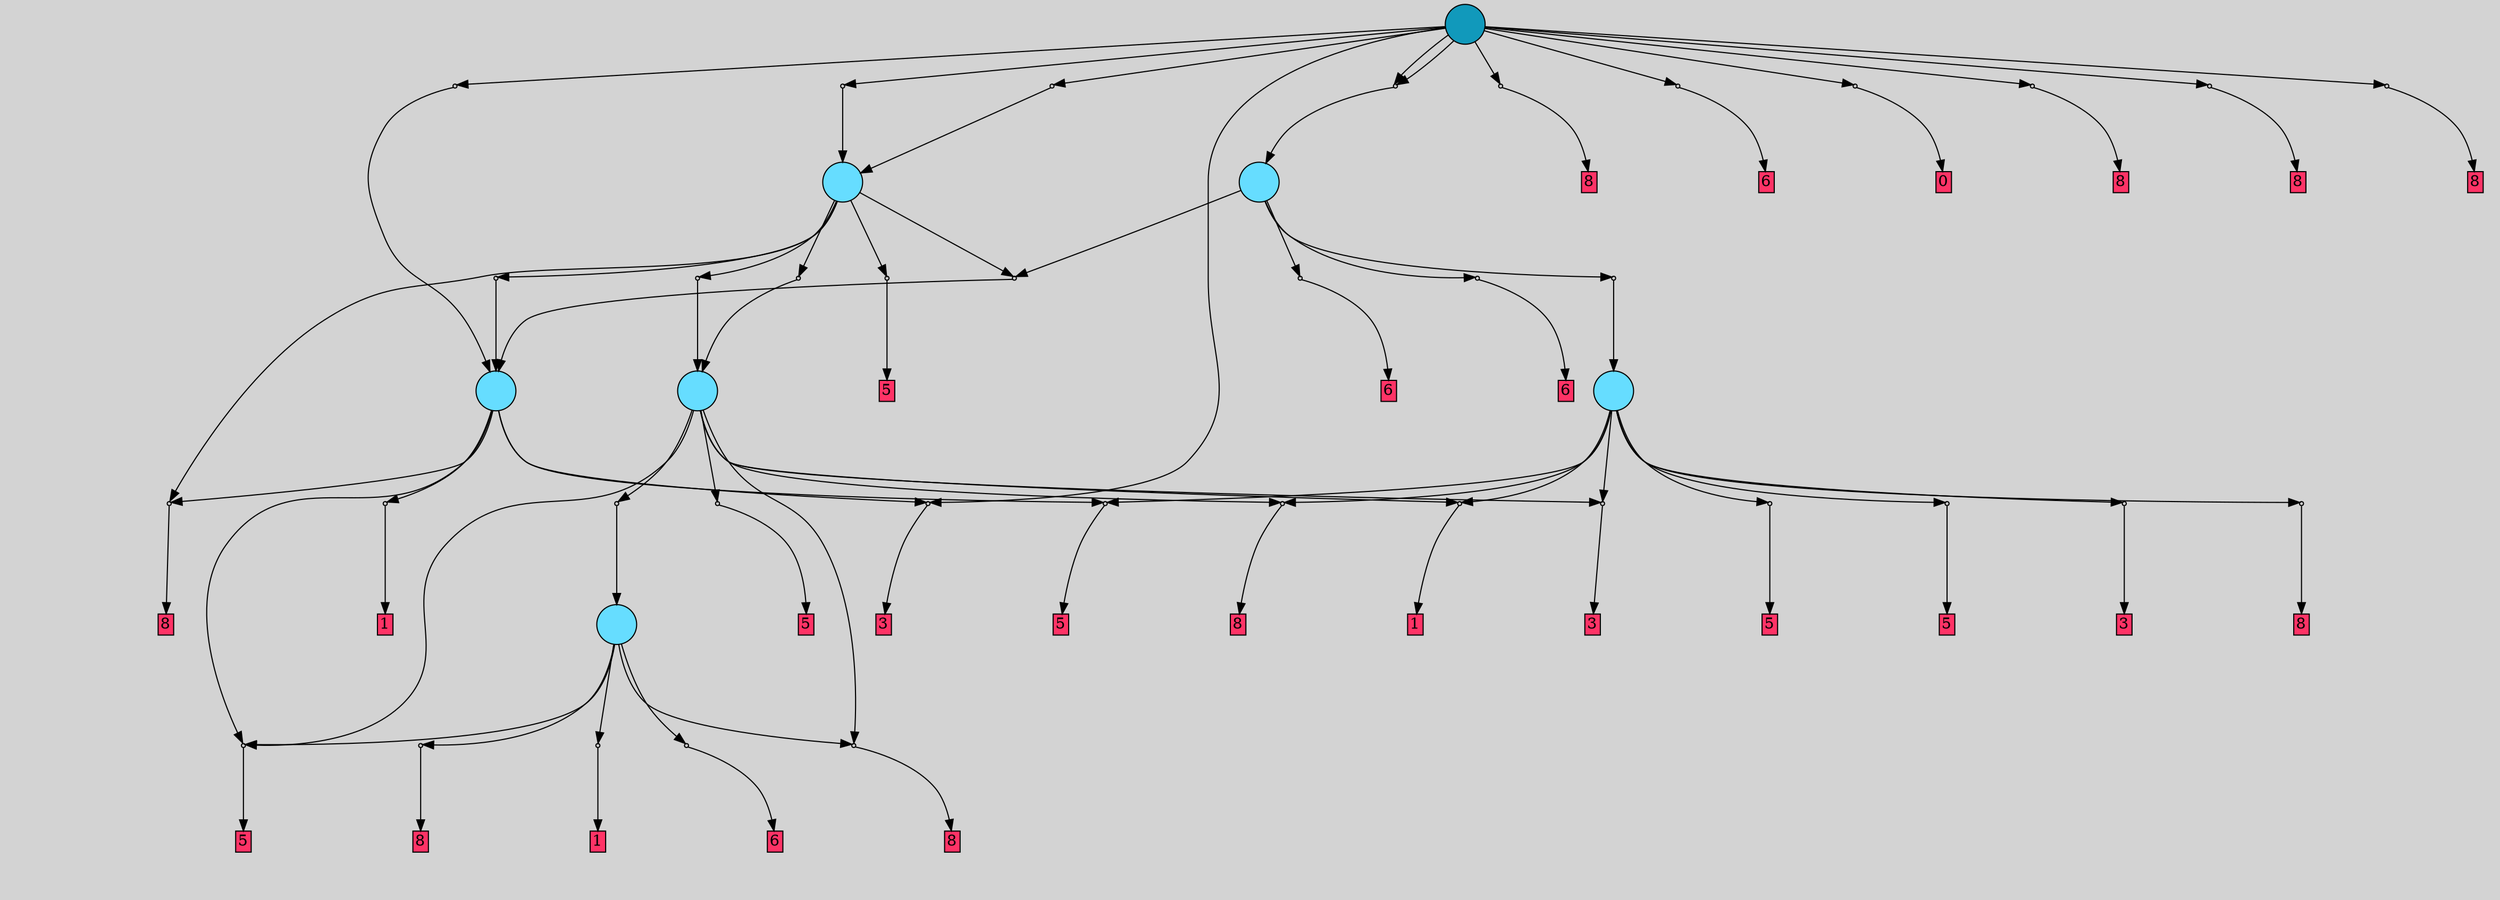 // File exported with GEGELATI v1.3.1
// On the 2024-07-07 01:57:27
// With the MARL::MarlTPGGraphDotExporter
digraph{
	graph[pad = "0.212, 0.055" bgcolor = lightgray]
	node[shape=circle style = filled label = ""]
		T30 [fillcolor="#66ddff"]
		T54 [fillcolor="#66ddff"]
		T55 [fillcolor="#66ddff"]
		T57 [fillcolor="#66ddff"]
		T76 [fillcolor="#66ddff"]
		T87 [fillcolor="#66ddff"]
		T219 [fillcolor="#1199bb"]
		P6681 [fillcolor="#cccccc" shape=point] //
		I6681 [shape=box style=invis label="7|2&2|3#2|1&#92;n1|4&3|4#1|4&#92;n"]
		P6681 -> I6681[style=invis]
		A4769 [fillcolor="#ff3366" shape=box margin=0.03 width=0 height=0 label="8"]
		T30 -> P6681 -> A4769
		P6682 [fillcolor="#cccccc" shape=point] //
		I6682 [shape=box style=invis label="1|4&3|4#1|1&#92;n4|1&2|1#0|7&#92;n"]
		P6682 -> I6682[style=invis]
		A4770 [fillcolor="#ff3366" shape=box margin=0.03 width=0 height=0 label="8"]
		T30 -> P6682 -> A4770
		P6683 [fillcolor="#cccccc" shape=point] //
		I6683 [shape=box style=invis label="5|3&2|3#2|7&#92;n2|2&4|7#2|3&#92;n"]
		P6683 -> I6683[style=invis]
		A4771 [fillcolor="#ff3366" shape=box margin=0.03 width=0 height=0 label="1"]
		T30 -> P6683 -> A4771
		P6684 [fillcolor="#cccccc" shape=point] //
		I6684 [shape=box style=invis label="0|6&0|6#3|3&#92;n2|1&2|3#1|3&#92;n8|3&1|2#2|6&#92;n3|0&2|7#1|5&#92;n2|6&0|5#2|1&#92;n3|2&1|3#1|0&#92;n"]
		P6684 -> I6684[style=invis]
		A4772 [fillcolor="#ff3366" shape=box margin=0.03 width=0 height=0 label="6"]
		T30 -> P6684 -> A4772
		P6685 [fillcolor="#cccccc" shape=point] //
		I6685 [shape=box style=invis label="4|0&2|5#4|4&#92;n5|3&4|3#0|7&#92;n"]
		P6685 -> I6685[style=invis]
		A4773 [fillcolor="#ff3366" shape=box margin=0.03 width=0 height=0 label="5"]
		T30 -> P6685 -> A4773
		P6686 [fillcolor="#cccccc" shape=point] //
		I6686 [shape=box style=invis label="4|6&1|6#3|3&#92;n8|0&2|2#4|5&#92;n3|1&4|3#4|3&#92;n"]
		P6686 -> I6686[style=invis]
		A4774 [fillcolor="#ff3366" shape=box margin=0.03 width=0 height=0 label="3"]
		T54 -> P6686 -> A4774
		P6687 [fillcolor="#cccccc" shape=point] //
		I6687 [shape=box style=invis label="3|4&3|1#0|7&#92;n0|0&2|1#2|5&#92;n0|5&4|7#3|5&#92;n"]
		P6687 -> I6687[style=invis]
		A4775 [fillcolor="#ff3366" shape=box margin=0.03 width=0 height=0 label="8"]
		T54 -> P6687 -> A4775
		P6688 [fillcolor="#cccccc" shape=point] //
		I6688 [shape=box style=invis label="5|3&2|3#0|7&#92;n7|7&1|3#1|2&#92;n4|0&2|5#4|4&#92;n"]
		P6688 -> I6688[style=invis]
		A4776 [fillcolor="#ff3366" shape=box margin=0.03 width=0 height=0 label="5"]
		T54 -> P6688 -> A4776
		T54 -> P6685
		P6689 [fillcolor="#cccccc" shape=point] //
		I6689 [shape=box style=invis label="5|2&4|4#2|3&#92;n6|4&0|7#4|1&#92;n0|3&0|1#2|1&#92;n5|7&1|1#4|0&#92;n0|4&2|3#3|3&#92;n5|7&1|2#2|7&#92;n0|0&2|3#2|7&#92;n0|2&3|0#0|2&#92;n"]
		P6689 -> I6689[style=invis]
		A4777 [fillcolor="#ff3366" shape=box margin=0.03 width=0 height=0 label="1"]
		T54 -> P6689 -> A4777
		P6690 [fillcolor="#cccccc" shape=point] //
		I6690 [shape=box style=invis label="6|7&4|7#0|2&#92;n8|2&4|0#0|2&#92;n4|5&1|5#4|4&#92;n1|4&3|3#3|3&#92;n0|0&0|3#2|1&#92;n0|3&4|1#0|7&#92;n0|7&2|3#3|7&#92;n"]
		P6690 -> I6690[style=invis]
		A4778 [fillcolor="#ff3366" shape=box margin=0.03 width=0 height=0 label="1"]
		T55 -> P6690 -> A4778
		P6691 [fillcolor="#cccccc" shape=point] //
		I6691 [shape=box style=invis label="6|0&4|4#0|3&#92;n6|2&1|7#0|1&#92;n7|4&0|2#4|1&#92;n5|3&1|1#0|5&#92;n4|1&4|1#3|3&#92;n"]
		P6691 -> I6691[style=invis]
		A4779 [fillcolor="#ff3366" shape=box margin=0.03 width=0 height=0 label="3"]
		T55 -> P6691 -> A4779
		P6692 [fillcolor="#cccccc" shape=point] //
		I6692 [shape=box style=invis label="3|0&2|0#4|5&#92;n"]
		P6692 -> I6692[style=invis]
		A4780 [fillcolor="#ff3366" shape=box margin=0.03 width=0 height=0 label="8"]
		T55 -> P6692 -> A4780
		P6693 [fillcolor="#cccccc" shape=point] //
		I6693 [shape=box style=invis label="0|3&2|3#4|7&#92;n4|0&2|5#4|4&#92;n"]
		P6693 -> I6693[style=invis]
		A4781 [fillcolor="#ff3366" shape=box margin=0.03 width=0 height=0 label="5"]
		T55 -> P6693 -> A4781
		T55 -> P6688
		P6694 [fillcolor="#cccccc" shape=point] //
		I6694 [shape=box style=invis label="5|3&4|3#0|7&#92;n4|0&2|5#4|4&#92;n3|5&0|5#0|1&#92;n"]
		P6694 -> I6694[style=invis]
		A4782 [fillcolor="#ff3366" shape=box margin=0.03 width=0 height=0 label="5"]
		T55 -> P6694 -> A4782
		P6695 [fillcolor="#cccccc" shape=point] //
		I6695 [shape=box style=invis label="0|0&0|0#4|1&#92;n4|6&1|0#1|5&#92;n3|5&3|0#3|7&#92;n"]
		P6695 -> I6695[style=invis]
		A4783 [fillcolor="#ff3366" shape=box margin=0.03 width=0 height=0 label="3"]
		T55 -> P6695 -> A4783
		P6696 [fillcolor="#cccccc" shape=point] //
		I6696 [shape=box style=invis label="7|0&2|6#4|3&#92;n3|7&4|5#1|7&#92;n4|7&1|7#1|5&#92;n"]
		P6696 -> I6696[style=invis]
		A4784 [fillcolor="#ff3366" shape=box margin=0.03 width=0 height=0 label="8"]
		T55 -> P6696 -> A4784
		T57 -> P6690
		T57 -> P6691
		T57 -> P6692
		P6697 [fillcolor="#cccccc" shape=point] //
		I6697 [shape=box style=invis label="4|0&2|5#4|4&#92;n0|3&2|3#0|7&#92;n"]
		P6697 -> I6697[style=invis]
		A4785 [fillcolor="#ff3366" shape=box margin=0.03 width=0 height=0 label="5"]
		T57 -> P6697 -> A4785
		T57 -> P6685
		T57 -> P6682
		P6698 [fillcolor="#cccccc" shape=point] //
		I6698 [shape=box style=invis label="1|0&2|4#3|7&#92;n0|5&4|5#1|4&#92;n4|6&0|7#1|4&#92;n8|5&4|0#2|3&#92;n1|7&1|6#4|5&#92;n3|0&0|0#2|0&#92;n3|1&1|7#3|7&#92;n3|6&4|1#0|4&#92;n2|0&0|3#0|6&#92;n"]
		P6698 -> I6698[style=invis]
		T57 -> P6698 -> T30
		P6699 [fillcolor="#cccccc" shape=point] //
		I6699 [shape=box style=invis label="3|0&1|7#4|5&#92;n0|6&3|1#1|4&#92;n5|4&1|7#3|7&#92;n0|3&0|6#1|3&#92;n2|1&2|3#4|3&#92;n"]
		P6699 -> I6699[style=invis]
		A4786 [fillcolor="#ff3366" shape=box margin=0.03 width=0 height=0 label="6"]
		T76 -> P6699 -> A4786
		P6700 [fillcolor="#cccccc" shape=point] //
		I6700 [shape=box style=invis label="0|4&2|0#3|3&#92;n4|4&2|2#2|4&#92;n6|3&0|7#3|3&#92;n8|3&2|6#2|1&#92;n7|5&0|6#3|2&#92;n5|2&1|2#2|1&#92;n5|2&4|1#2|3&#92;n1|7&4|3#4|1&#92;n"]
		P6700 -> I6700[style=invis]
		T76 -> P6700 -> T55
		P6701 [fillcolor="#cccccc" shape=point] //
		I6701 [shape=box style=invis label="0|1&0|6#3|3&#92;n3|0&1|7#1|5&#92;n8|3&1|2#2|6&#92;n2|1&2|3#1|3&#92;n3|2&1|3#1|0&#92;n0|6&3|1#1|4&#92;n"]
		P6701 -> I6701[style=invis]
		A4787 [fillcolor="#ff3366" shape=box margin=0.03 width=0 height=0 label="6"]
		T76 -> P6701 -> A4787
		P6702 [fillcolor="#cccccc" shape=point] //
		I6702 [shape=box style=invis label="4|5&2|7#1|4&#92;n8|6&1|5#1|0&#92;n4|0&1|1#1|1&#92;n"]
		P6702 -> I6702[style=invis]
		T76 -> P6702 -> T54
		P6703 [fillcolor="#cccccc" shape=point] //
		I6703 [shape=box style=invis label="4|7&3|7#3|6&#92;n"]
		P6703 -> I6703[style=invis]
		A4788 [fillcolor="#ff3366" shape=box margin=0.03 width=0 height=0 label="5"]
		T87 -> P6703 -> A4788
		T87 -> P6687
		P6704 [fillcolor="#cccccc" shape=point] //
		I6704 [shape=box style=invis label="7|1&2|4#3|2&#92;n4|0&1|1#1|1&#92;n8|6&1|5#1|0&#92;n4|4&2|7#1|4&#92;n"]
		P6704 -> I6704[style=invis]
		T87 -> P6704 -> T54
		T87 -> P6702
		P6705 [fillcolor="#cccccc" shape=point] //
		I6705 [shape=box style=invis label="7|0&4|4#2|3&#92;n1|7&2|4#3|1&#92;n"]
		P6705 -> I6705[style=invis]
		T87 -> P6705 -> T57
		P6706 [fillcolor="#cccccc" shape=point] //
		I6706 [shape=box style=invis label="1|6&2|4#3|1&#92;n7|0&4|4#2|3&#92;n"]
		P6706 -> I6706[style=invis]
		T87 -> P6706 -> T57
		P6707 [fillcolor="#cccccc" shape=point] //
		I6707 [shape=box style=invis label="8|5&2|6#3|4&#92;n8|6&1|5#1|0&#92;n4|0&4|1#4|1&#92;n"]
		P6707 -> I6707[style=invis]
		T219 -> P6707 -> T54
		T219 -> P6686
		P6708 [fillcolor="#cccccc" shape=point] //
		I6708 [shape=box style=invis label="6|3&1|1#0|5&#92;n"]
		P6708 -> I6708[style=invis]
		A4789 [fillcolor="#ff3366" shape=box margin=0.03 width=0 height=0 label="8"]
		T219 -> P6708 -> A4789
		P6709 [fillcolor="#cccccc" shape=point] //
		I6709 [shape=box style=invis label="3|2&1|6#1|0&#92;n7|6&1|6#4|2&#92;n4|6&3|1#3|0&#92;n3|0&1|7#1|6&#92;n0|3&0|7#3|3&#92;n4|1&0|3#1|7&#92;n"]
		P6709 -> I6709[style=invis]
		A4790 [fillcolor="#ff3366" shape=box margin=0.03 width=0 height=0 label="6"]
		T219 -> P6709 -> A4790
		P6710 [fillcolor="#cccccc" shape=point] //
		I6710 [shape=box style=invis label="0|0&4|0#3|5&#92;n1|5&3|1#4|3&#92;n3|4&0|0#3|2&#92;n0|6&2|1#2|5&#92;n"]
		P6710 -> I6710[style=invis]
		A4791 [fillcolor="#ff3366" shape=box margin=0.03 width=0 height=0 label="0"]
		T219 -> P6710 -> A4791
		P6711 [fillcolor="#cccccc" shape=point] //
		I6711 [shape=box style=invis label="0|6&0|5#1|3&#92;n0|0&0|6#3|1&#92;n"]
		P6711 -> I6711[style=invis]
		A4792 [fillcolor="#ff3366" shape=box margin=0.03 width=0 height=0 label="8"]
		T219 -> P6711 -> A4792
		P6712 [fillcolor="#cccccc" shape=point] //
		I6712 [shape=box style=invis label="8|0&2|4#3|6&#92;n0|6&3|5#3|4&#92;n2|4&1|6#1|2&#92;n"]
		P6712 -> I6712[style=invis]
		A4793 [fillcolor="#ff3366" shape=box margin=0.03 width=0 height=0 label="8"]
		T219 -> P6712 -> A4793
		P6713 [fillcolor="#cccccc" shape=point] //
		I6713 [shape=box style=invis label="4|2&3|4#4|6&#92;n4|5&4|1#3|0&#92;n8|0&1|6#4|4&#92;n4|7&4|2#2|1&#92;n"]
		P6713 -> I6713[style=invis]
		T219 -> P6713 -> T76
		P6714 [fillcolor="#cccccc" shape=point] //
		I6714 [shape=box style=invis label="4|5&1|5#1|7&#92;n2|0&2|0#3|7&#92;n"]
		P6714 -> I6714[style=invis]
		T219 -> P6714 -> T87
		T219 -> P6713
		P6715 [fillcolor="#cccccc" shape=point] //
		I6715 [shape=box style=invis label="2|0&1|0#0|0&#92;n0|0&4|5#2|7&#92;n"]
		P6715 -> I6715[style=invis]
		A4794 [fillcolor="#ff3366" shape=box margin=0.03 width=0 height=0 label="8"]
		T219 -> P6715 -> A4794
		P6716 [fillcolor="#cccccc" shape=point] //
		I6716 [shape=box style=invis label="4|0&2|6#4|4&#92;n0|2&2|2#4|2&#92;n5|6&2|3#0|7&#92;n"]
		P6716 -> I6716[style=invis]
		T219 -> P6716 -> T87
		{ rank= same T219 }
}
